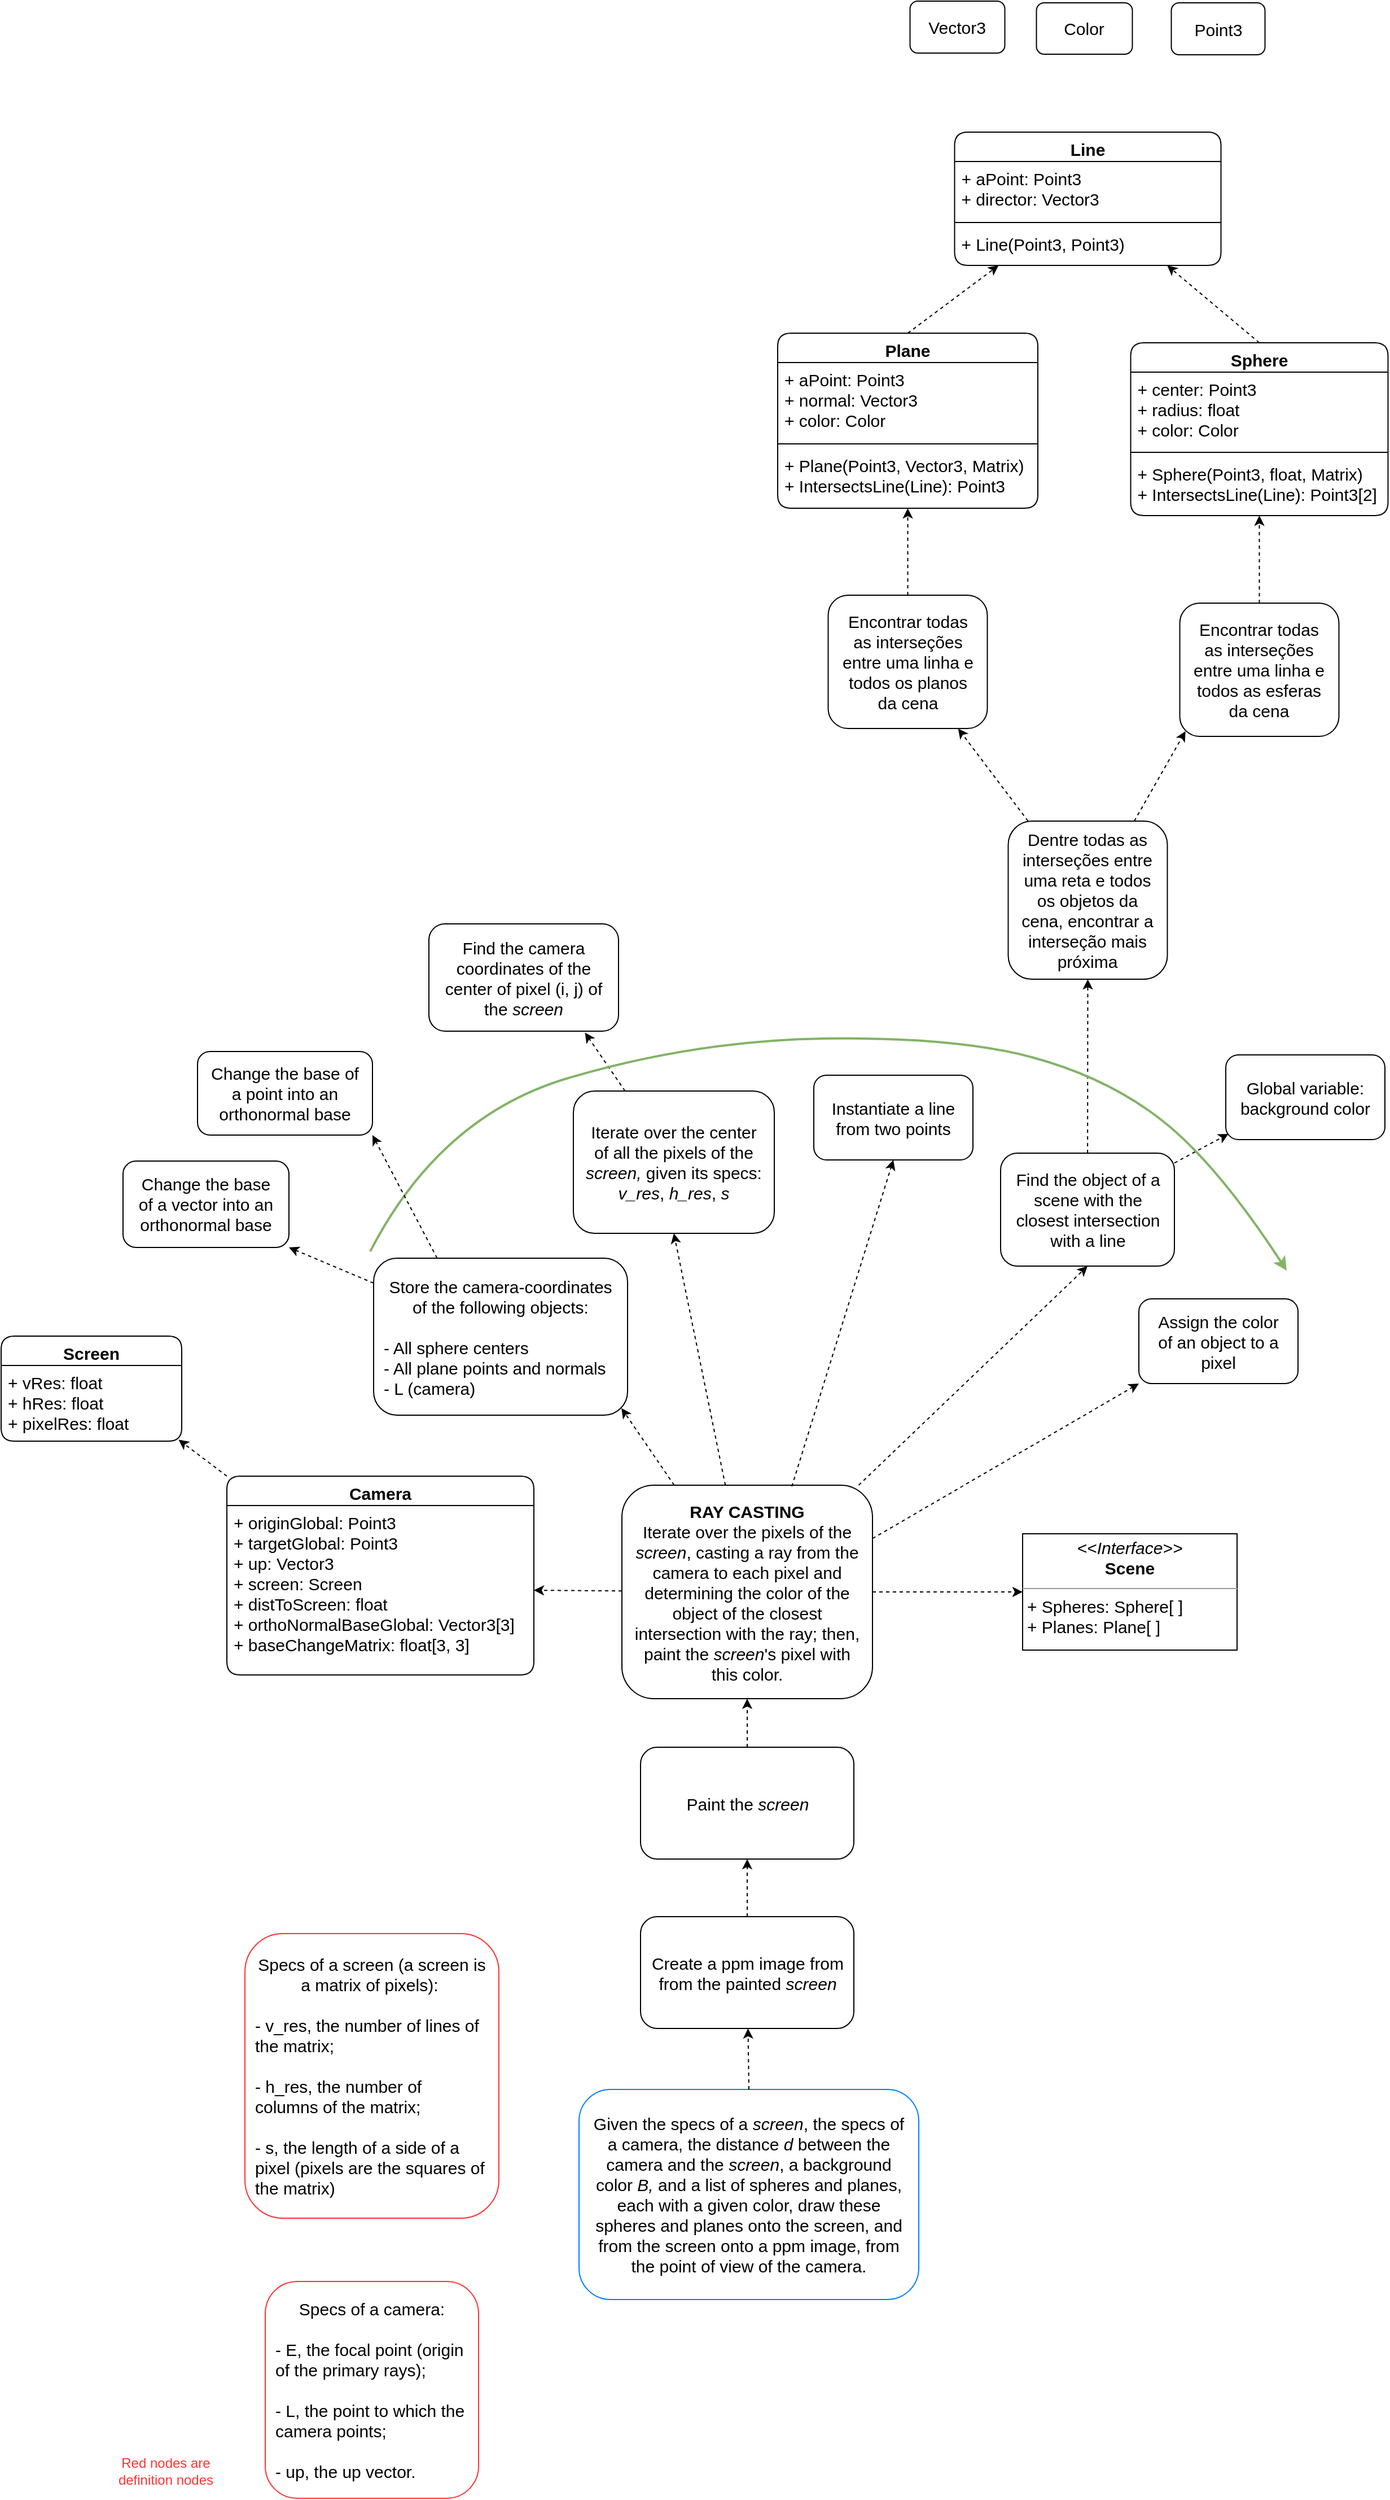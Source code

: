 <mxfile version="17.2.4" type="device"><diagram id="tfCngWxCZrHyIE2Hn7TY" name="Page-1"><mxGraphModel dx="1157" dy="1305" grid="0" gridSize="10" guides="1" tooltips="1" connect="1" arrows="1" fold="1" page="0" pageScale="1" pageWidth="2000" pageHeight="2000" math="0" shadow="0"><root><mxCell id="0"/><mxCell id="1" parent="0"/><mxCell id="rTyuxU-tB9MDMoF0Tk64-8" value="Given the specs of a &lt;i style=&quot;font-size: 15px&quot;&gt;screen&lt;/i&gt;, the specs of a camera,&amp;nbsp;the distance &lt;i style=&quot;font-size: 15px&quot;&gt;d&lt;/i&gt;&amp;nbsp;between the camera and the &lt;i&gt;screen&lt;/i&gt;, a background color &lt;i style=&quot;font-size: 15px&quot;&gt;B,&lt;/i&gt;&amp;nbsp;and a list of spheres and planes, each with a given color, draw these spheres and planes onto the screen, and from the screen onto a ppm image, from the point of view of the camera." style="text;html=1;strokeColor=#007FFF;fillColor=none;align=center;verticalAlign=middle;whiteSpace=wrap;rounded=1;fontSize=15;spacingLeft=8;spacingRight=8;" parent="1" vertex="1"><mxGeometry x="856" y="1725" width="301" height="186" as="geometry"/></mxCell><mxCell id="rTyuxU-tB9MDMoF0Tk64-12" value="Screen" style="swimlane;fontStyle=1;align=center;verticalAlign=top;childLayout=stackLayout;horizontal=1;startSize=26;horizontalStack=0;resizeParent=1;resizeParentMax=0;resizeLast=0;collapsible=1;marginBottom=0;rounded=1;fontSize=15;strokeColor=default;" parent="1" vertex="1"><mxGeometry x="344" y="1058" width="160" height="93" as="geometry"/></mxCell><mxCell id="rTyuxU-tB9MDMoF0Tk64-13" value="+ vRes: float&#10;+ hRes: float&#10;+ pixelRes: float" style="text;strokeColor=none;fillColor=none;align=left;verticalAlign=top;spacingLeft=4;spacingRight=4;overflow=hidden;rotatable=0;points=[[0,0.5],[1,0.5]];portConstraint=eastwest;rounded=1;fontSize=15;" parent="rTyuxU-tB9MDMoF0Tk64-12" vertex="1"><mxGeometry y="26" width="160" height="67" as="geometry"/></mxCell><mxCell id="FCfAwDTpxK7-JRyxvqGb-38" style="edgeStyle=none;rounded=0;orthogonalLoop=1;jettySize=auto;html=1;entryX=0.983;entryY=0.981;entryDx=0;entryDy=0;entryPerimeter=0;dashed=1;strokeWidth=1;exitX=0;exitY=0;exitDx=0;exitDy=0;" parent="1" source="rTyuxU-tB9MDMoF0Tk64-17" target="rTyuxU-tB9MDMoF0Tk64-13" edge="1"><mxGeometry relative="1" as="geometry"><mxPoint x="549.64" y="1103.482" as="targetPoint"/></mxGeometry></mxCell><mxCell id="rTyuxU-tB9MDMoF0Tk64-17" value="Camera" style="swimlane;fontStyle=1;align=center;verticalAlign=top;childLayout=stackLayout;horizontal=1;startSize=26;horizontalStack=0;resizeParent=1;resizeParentMax=0;resizeLast=0;collapsible=1;marginBottom=0;rounded=1;fontSize=15;strokeColor=default;" parent="1" vertex="1"><mxGeometry x="544" y="1182" width="272" height="176" as="geometry"/></mxCell><mxCell id="rTyuxU-tB9MDMoF0Tk64-18" value="+ originGlobal: Point3&#10;+ targetGlobal: Point3&#10;+ up: Vector3&#10;+ screen: Screen&#10;+ distToScreen: float&#10;+ orthoNormalBaseGlobal: Vector3[3]&#10;+ baseChangeMatrix: float[3, 3]" style="text;strokeColor=none;fillColor=none;align=left;verticalAlign=top;spacingLeft=4;spacingRight=4;overflow=hidden;rotatable=0;points=[[0,0.5],[1,0.5]];portConstraint=eastwest;rounded=1;fontSize=15;" parent="rTyuxU-tB9MDMoF0Tk64-17" vertex="1"><mxGeometry y="26" width="272" height="150" as="geometry"/></mxCell><mxCell id="rTyuxU-tB9MDMoF0Tk64-83" style="edgeStyle=none;rounded=0;orthogonalLoop=1;jettySize=auto;html=1;fontSize=15;exitX=0.5;exitY=0;exitDx=0;exitDy=0;dashed=1;entryX=0.5;entryY=1;entryDx=0;entryDy=0;" parent="1" source="rTyuxU-tB9MDMoF0Tk64-82" target="rTyuxU-tB9MDMoF0Tk64-22" edge="1"><mxGeometry relative="1" as="geometry"/></mxCell><mxCell id="rTyuxU-tB9MDMoF0Tk64-22" value="Sphere" style="swimlane;fontStyle=1;align=center;verticalAlign=top;childLayout=stackLayout;horizontal=1;startSize=26;horizontalStack=0;resizeParent=1;resizeParentMax=0;resizeLast=0;collapsible=1;marginBottom=0;rounded=1;fontSize=15;strokeColor=default;" parent="1" vertex="1"><mxGeometry x="1344.75" y="178.5" width="228" height="153" as="geometry"/></mxCell><mxCell id="rTyuxU-tB9MDMoF0Tk64-23" value="+ center: Point3&#10;+ radius: float&#10;+ color: Color" style="text;strokeColor=none;fillColor=none;align=left;verticalAlign=top;spacingLeft=4;spacingRight=4;overflow=hidden;rotatable=0;points=[[0,0.5],[1,0.5]];portConstraint=eastwest;rounded=1;fontSize=15;" parent="rTyuxU-tB9MDMoF0Tk64-22" vertex="1"><mxGeometry y="26" width="228" height="67" as="geometry"/></mxCell><mxCell id="rTyuxU-tB9MDMoF0Tk64-24" value="" style="line;strokeWidth=1;fillColor=none;align=left;verticalAlign=middle;spacingTop=-1;spacingLeft=3;spacingRight=3;rotatable=0;labelPosition=right;points=[];portConstraint=eastwest;rounded=1;fontSize=15;" parent="rTyuxU-tB9MDMoF0Tk64-22" vertex="1"><mxGeometry y="93" width="228" height="8" as="geometry"/></mxCell><mxCell id="rTyuxU-tB9MDMoF0Tk64-25" value="+ Sphere(Point3, float, Matrix)&#10;+ IntersectsLine(Line): Point3[2]" style="text;strokeColor=none;fillColor=none;align=left;verticalAlign=top;spacingLeft=4;spacingRight=4;overflow=hidden;rotatable=0;points=[[0,0.5],[1,0.5]];portConstraint=eastwest;rounded=1;fontSize=15;" parent="rTyuxU-tB9MDMoF0Tk64-22" vertex="1"><mxGeometry y="101" width="228" height="52" as="geometry"/></mxCell><mxCell id="rTyuxU-tB9MDMoF0Tk64-84" style="edgeStyle=none;rounded=0;orthogonalLoop=1;jettySize=auto;html=1;fontSize=15;exitX=0.5;exitY=0;exitDx=0;exitDy=0;dashed=1;" parent="1" source="rTyuxU-tB9MDMoF0Tk64-57" target="rTyuxU-tB9MDMoF0Tk64-26" edge="1"><mxGeometry relative="1" as="geometry"/></mxCell><mxCell id="rTyuxU-tB9MDMoF0Tk64-26" value="Plane" style="swimlane;fontStyle=1;align=center;verticalAlign=top;childLayout=stackLayout;horizontal=1;startSize=26;horizontalStack=0;resizeParent=1;resizeParentMax=0;resizeLast=0;collapsible=1;marginBottom=0;rounded=1;fontSize=15;strokeColor=default;" parent="1" vertex="1"><mxGeometry x="1032.0" y="170" width="230.5" height="155" as="geometry"/></mxCell><mxCell id="rTyuxU-tB9MDMoF0Tk64-27" value="+ aPoint: Point3&#10;+ normal: Vector3&#10;+ color: Color" style="text;strokeColor=none;fillColor=none;align=left;verticalAlign=top;spacingLeft=4;spacingRight=4;overflow=hidden;rotatable=0;points=[[0,0.5],[1,0.5]];portConstraint=eastwest;rounded=1;fontSize=15;" parent="rTyuxU-tB9MDMoF0Tk64-26" vertex="1"><mxGeometry y="26" width="230.5" height="68" as="geometry"/></mxCell><mxCell id="rTyuxU-tB9MDMoF0Tk64-28" value="" style="line;strokeWidth=1;fillColor=none;align=left;verticalAlign=middle;spacingTop=-1;spacingLeft=3;spacingRight=3;rotatable=0;labelPosition=right;points=[];portConstraint=eastwest;rounded=1;fontSize=15;" parent="rTyuxU-tB9MDMoF0Tk64-26" vertex="1"><mxGeometry y="94" width="230.5" height="8" as="geometry"/></mxCell><mxCell id="rTyuxU-tB9MDMoF0Tk64-29" value="+ Plane(Point3, Vector3, Matrix)&#10;+ IntersectsLine(Line): Point3" style="text;strokeColor=none;fillColor=none;align=left;verticalAlign=top;spacingLeft=4;spacingRight=4;overflow=hidden;rotatable=0;points=[[0,0.5],[1,0.5]];portConstraint=eastwest;rounded=1;fontSize=15;" parent="rTyuxU-tB9MDMoF0Tk64-26" vertex="1"><mxGeometry y="102" width="230.5" height="53" as="geometry"/></mxCell><mxCell id="rTyuxU-tB9MDMoF0Tk64-55" style="edgeStyle=none;rounded=0;orthogonalLoop=1;jettySize=auto;html=1;fontSize=15;dashed=1;exitX=0.5;exitY=0;exitDx=0;exitDy=0;" parent="1" source="rTyuxU-tB9MDMoF0Tk64-8" target="rTyuxU-tB9MDMoF0Tk64-33" edge="1"><mxGeometry relative="1" as="geometry"/></mxCell><mxCell id="mPbjNwdtMVBSxrc8tQmg-3" style="edgeStyle=orthogonalEdgeStyle;rounded=0;orthogonalLoop=1;jettySize=auto;html=1;entryX=0.5;entryY=1;entryDx=0;entryDy=0;dashed=1;" edge="1" parent="1" source="rTyuxU-tB9MDMoF0Tk64-33" target="mPbjNwdtMVBSxrc8tQmg-2"><mxGeometry relative="1" as="geometry"/></mxCell><mxCell id="rTyuxU-tB9MDMoF0Tk64-33" value="Create a ppm image from from the painted &lt;i&gt;screen&lt;/i&gt;" style="text;html=1;strokeColor=default;fillColor=none;align=center;verticalAlign=middle;whiteSpace=wrap;rounded=1;fontSize=15;spacingLeft=8;spacingRight=8;" parent="1" vertex="1"><mxGeometry x="910.5" y="1572" width="189" height="99" as="geometry"/></mxCell><mxCell id="rTyuxU-tB9MDMoF0Tk64-87" style="edgeStyle=none;rounded=0;orthogonalLoop=1;jettySize=auto;html=1;fontSize=15;dashed=1;" parent="1" source="rTyuxU-tB9MDMoF0Tk64-85" target="rTyuxU-tB9MDMoF0Tk64-57" edge="1"><mxGeometry relative="1" as="geometry"/></mxCell><mxCell id="rTyuxU-tB9MDMoF0Tk64-57" value="Encontrar todas as interseções entre uma linha e todos os planos da cena" style="text;html=1;strokeColor=default;fillColor=none;align=center;verticalAlign=middle;whiteSpace=wrap;rounded=1;fontSize=15;spacingLeft=8;spacingRight=8;" parent="1" vertex="1"><mxGeometry x="1076.75" y="402" width="141" height="118" as="geometry"/></mxCell><mxCell id="rTyuxU-tB9MDMoF0Tk64-75" style="edgeStyle=none;rounded=0;orthogonalLoop=1;jettySize=auto;html=1;fontSize=15;exitX=0.5;exitY=0;exitDx=0;exitDy=0;dashed=1;" parent="1" source="rTyuxU-tB9MDMoF0Tk64-22" target="rTyuxU-tB9MDMoF0Tk64-71" edge="1"><mxGeometry relative="1" as="geometry"/></mxCell><mxCell id="rTyuxU-tB9MDMoF0Tk64-81" style="edgeStyle=none;rounded=0;orthogonalLoop=1;jettySize=auto;html=1;fontSize=15;exitX=0.5;exitY=0;exitDx=0;exitDy=0;dashed=1;" parent="1" source="rTyuxU-tB9MDMoF0Tk64-26" target="rTyuxU-tB9MDMoF0Tk64-71" edge="1"><mxGeometry relative="1" as="geometry"/></mxCell><mxCell id="rTyuxU-tB9MDMoF0Tk64-71" value="Line" style="swimlane;fontStyle=1;align=center;verticalAlign=top;childLayout=stackLayout;horizontal=1;startSize=26;horizontalStack=0;resizeParent=1;resizeParentMax=0;resizeLast=0;collapsible=1;marginBottom=0;rounded=1;fontSize=15;strokeColor=default;" parent="1" vertex="1"><mxGeometry x="1188.75" y="-8" width="236" height="118" as="geometry"/></mxCell><mxCell id="rTyuxU-tB9MDMoF0Tk64-72" value="+ aPoint: Point3&#10;+ director: Vector3" style="text;strokeColor=none;fillColor=none;align=left;verticalAlign=top;spacingLeft=4;spacingRight=4;overflow=hidden;rotatable=0;points=[[0,0.5],[1,0.5]];portConstraint=eastwest;rounded=1;fontSize=15;" parent="rTyuxU-tB9MDMoF0Tk64-71" vertex="1"><mxGeometry y="26" width="236" height="50" as="geometry"/></mxCell><mxCell id="rTyuxU-tB9MDMoF0Tk64-73" value="" style="line;strokeWidth=1;fillColor=none;align=left;verticalAlign=middle;spacingTop=-1;spacingLeft=3;spacingRight=3;rotatable=0;labelPosition=right;points=[];portConstraint=eastwest;rounded=1;fontSize=15;" parent="rTyuxU-tB9MDMoF0Tk64-71" vertex="1"><mxGeometry y="76" width="236" height="8" as="geometry"/></mxCell><mxCell id="rTyuxU-tB9MDMoF0Tk64-74" value="+ Line(Point3, Point3)" style="text;strokeColor=none;fillColor=none;align=left;verticalAlign=top;spacingLeft=4;spacingRight=4;overflow=hidden;rotatable=0;points=[[0,0.5],[1,0.5]];portConstraint=eastwest;rounded=1;fontSize=15;" parent="rTyuxU-tB9MDMoF0Tk64-71" vertex="1"><mxGeometry y="84" width="236" height="34" as="geometry"/></mxCell><mxCell id="rTyuxU-tB9MDMoF0Tk64-88" style="edgeStyle=none;rounded=0;orthogonalLoop=1;jettySize=auto;html=1;fontSize=15;exitX=0.792;exitY=0;exitDx=0;exitDy=0;exitPerimeter=0;dashed=1;entryX=0.036;entryY=0.961;entryDx=0;entryDy=0;entryPerimeter=0;" parent="1" source="rTyuxU-tB9MDMoF0Tk64-85" target="rTyuxU-tB9MDMoF0Tk64-82" edge="1"><mxGeometry relative="1" as="geometry"/></mxCell><mxCell id="rTyuxU-tB9MDMoF0Tk64-82" value="Encontrar todas as interseções entre uma linha e todos as esferas da cena" style="text;html=1;strokeColor=default;fillColor=none;align=center;verticalAlign=middle;whiteSpace=wrap;rounded=1;fontSize=15;spacingLeft=8;spacingRight=8;" parent="1" vertex="1"><mxGeometry x="1388.25" y="409" width="141" height="118" as="geometry"/></mxCell><mxCell id="rTyuxU-tB9MDMoF0Tk64-85" value="Dentre todas as interseções entre uma reta e todos os objetos da cena, encontrar a interseção mais próxima" style="text;html=1;strokeColor=default;fillColor=none;align=center;verticalAlign=middle;whiteSpace=wrap;rounded=1;fontSize=15;spacingLeft=8;spacingRight=8;" parent="1" vertex="1"><mxGeometry x="1236.25" y="602" width="141" height="140" as="geometry"/></mxCell><mxCell id="FCfAwDTpxK7-JRyxvqGb-6" value="&lt;p style=&quot;margin: 4px 0px 0px ; text-align: center ; font-size: 15px&quot;&gt;&lt;font style=&quot;font-size: 15px&quot;&gt;&lt;i&gt;&amp;lt;&amp;lt;Interface&amp;gt;&amp;gt;&lt;/i&gt;&lt;br&gt;&lt;b&gt;Scene&lt;/b&gt;&lt;/font&gt;&lt;/p&gt;&lt;hr size=&quot;1&quot; style=&quot;font-size: 15px&quot;&gt;&lt;p style=&quot;margin: 0px 0px 0px 4px ; font-size: 15px&quot;&gt;&lt;font style=&quot;font-size: 15px&quot;&gt;+ Spheres: Sphere[ ]&lt;br&gt;+ Planes: Plane[ ]&lt;/font&gt;&lt;/p&gt;&lt;p style=&quot;margin: 0px 0px 0px 4px ; font-size: 15px&quot;&gt;&lt;br&gt;&lt;/p&gt;" style="verticalAlign=top;align=left;overflow=fill;fontSize=12;fontFamily=Helvetica;html=1;" parent="1" vertex="1"><mxGeometry x="1249" y="1233" width="190" height="103" as="geometry"/></mxCell><mxCell id="FCfAwDTpxK7-JRyxvqGb-12" style="edgeStyle=none;rounded=0;orthogonalLoop=1;jettySize=auto;html=1;entryX=0.823;entryY=1.013;entryDx=0;entryDy=0;entryPerimeter=0;dashed=1;" parent="1" source="FCfAwDTpxK7-JRyxvqGb-8" target="FCfAwDTpxK7-JRyxvqGb-11" edge="1"><mxGeometry relative="1" as="geometry"/></mxCell><mxCell id="FCfAwDTpxK7-JRyxvqGb-8" value="Iterate over the center of all the pixels of the &lt;i&gt;screen, &lt;/i&gt;given its specs: &lt;i&gt;v_res&lt;/i&gt;, &lt;i&gt;h_res&lt;/i&gt;, &lt;i&gt;s&lt;/i&gt;" style="text;html=1;strokeColor=default;fillColor=none;align=center;verticalAlign=middle;whiteSpace=wrap;rounded=1;fontSize=15;spacingLeft=8;spacingRight=8;" parent="1" vertex="1"><mxGeometry x="851" y="841" width="178" height="126" as="geometry"/></mxCell><mxCell id="FCfAwDTpxK7-JRyxvqGb-11" value="Find the camera coordinates of the center of pixel (i, j) of the &lt;i&gt;screen&lt;/i&gt;" style="text;html=1;strokeColor=default;fillColor=none;align=center;verticalAlign=middle;whiteSpace=wrap;rounded=1;fontSize=15;spacingLeft=8;spacingRight=8;" parent="1" vertex="1"><mxGeometry x="723" y="693" width="168" height="95" as="geometry"/></mxCell><mxCell id="FCfAwDTpxK7-JRyxvqGb-18" value="Global variable: background color" style="text;html=1;strokeColor=default;fillColor=none;align=center;verticalAlign=middle;whiteSpace=wrap;rounded=1;fontSize=15;spacingLeft=8;spacingRight=8;" parent="1" vertex="1"><mxGeometry x="1429" y="809" width="141" height="75" as="geometry"/></mxCell><mxCell id="FCfAwDTpxK7-JRyxvqGb-19" value="Instantiate a line from two points" style="text;html=1;strokeColor=default;fillColor=none;align=center;verticalAlign=middle;whiteSpace=wrap;rounded=1;fontSize=15;spacingLeft=8;spacingRight=8;" parent="1" vertex="1"><mxGeometry x="1064" y="827" width="141" height="75" as="geometry"/></mxCell><mxCell id="FCfAwDTpxK7-JRyxvqGb-35" style="edgeStyle=none;rounded=0;orthogonalLoop=1;jettySize=auto;html=1;entryX=0.017;entryY=0.933;entryDx=0;entryDy=0;strokeWidth=1;dashed=1;entryPerimeter=0;" parent="1" source="FCfAwDTpxK7-JRyxvqGb-28" target="FCfAwDTpxK7-JRyxvqGb-18" edge="1"><mxGeometry relative="1" as="geometry"/></mxCell><mxCell id="FCfAwDTpxK7-JRyxvqGb-36" style="edgeStyle=none;rounded=0;orthogonalLoop=1;jettySize=auto;html=1;entryX=0.5;entryY=1;entryDx=0;entryDy=0;dashed=1;strokeWidth=1;" parent="1" source="FCfAwDTpxK7-JRyxvqGb-28" target="rTyuxU-tB9MDMoF0Tk64-85" edge="1"><mxGeometry relative="1" as="geometry"/></mxCell><mxCell id="FCfAwDTpxK7-JRyxvqGb-28" value="Find the object of a scene with the closest intersection with a line" style="text;html=1;strokeColor=default;fillColor=none;align=center;verticalAlign=middle;whiteSpace=wrap;rounded=1;fontSize=15;spacingLeft=8;spacingRight=8;" parent="1" vertex="1"><mxGeometry x="1229.5" y="896" width="154" height="100" as="geometry"/></mxCell><mxCell id="FCfAwDTpxK7-JRyxvqGb-29" style="edgeStyle=none;rounded=0;orthogonalLoop=1;jettySize=auto;html=1;entryX=0.5;entryY=1;entryDx=0;entryDy=0;dashed=1;" parent="1" source="rTyuxU-tB9MDMoF0Tk64-31" target="FCfAwDTpxK7-JRyxvqGb-28" edge="1"><mxGeometry relative="1" as="geometry"/></mxCell><mxCell id="FCfAwDTpxK7-JRyxvqGb-30" value="Assign the color of an object to a pixel" style="text;html=1;strokeColor=default;fillColor=none;align=center;verticalAlign=middle;whiteSpace=wrap;rounded=1;fontSize=15;spacingLeft=8;spacingRight=8;" parent="1" vertex="1"><mxGeometry x="1352" y="1025" width="141" height="75" as="geometry"/></mxCell><mxCell id="FCfAwDTpxK7-JRyxvqGb-34" value="" style="curved=1;endArrow=classic;html=1;rounded=0;strokeWidth=2;fillColor=#d5e8d4;strokeColor=#82b366;" parent="1" edge="1"><mxGeometry width="50" height="50" relative="1" as="geometry"><mxPoint x="671" y="983" as="sourcePoint"/><mxPoint x="1483" y="1000" as="targetPoint"/><Array as="points"><mxPoint x="733" y="863"/><mxPoint x="960" y="796"/><mxPoint x="1190" y="793"/><mxPoint x="1324" y="829"/><mxPoint x="1421" y="905"/></Array></mxGeometry></mxCell><mxCell id="FCfAwDTpxK7-JRyxvqGb-40" style="edgeStyle=none;rounded=0;orthogonalLoop=1;jettySize=auto;html=1;entryX=1;entryY=0.5;entryDx=0;entryDy=0;dashed=1;strokeWidth=1;" parent="1" source="rTyuxU-tB9MDMoF0Tk64-31" target="rTyuxU-tB9MDMoF0Tk64-18" edge="1"><mxGeometry relative="1" as="geometry"/></mxCell><mxCell id="mPbjNwdtMVBSxrc8tQmg-9" style="edgeStyle=none;rounded=0;orthogonalLoop=1;jettySize=auto;html=1;exitX=0.678;exitY=0.006;exitDx=0;exitDy=0;entryX=0.5;entryY=1;entryDx=0;entryDy=0;dashed=1;fontSize=15;fontColor=#FF3333;strokeColor=#000000;exitPerimeter=0;" edge="1" parent="1" source="rTyuxU-tB9MDMoF0Tk64-31" target="FCfAwDTpxK7-JRyxvqGb-19"><mxGeometry relative="1" as="geometry"/></mxCell><mxCell id="mPbjNwdtMVBSxrc8tQmg-10" style="edgeStyle=none;rounded=0;orthogonalLoop=1;jettySize=auto;html=1;entryX=0.5;entryY=1;entryDx=0;entryDy=0;dashed=1;fontSize=15;fontColor=#FF3333;strokeColor=#000000;" edge="1" parent="1" source="rTyuxU-tB9MDMoF0Tk64-31" target="FCfAwDTpxK7-JRyxvqGb-8"><mxGeometry relative="1" as="geometry"/></mxCell><mxCell id="mPbjNwdtMVBSxrc8tQmg-12" style="edgeStyle=none;rounded=0;orthogonalLoop=1;jettySize=auto;html=1;entryX=0;entryY=0.5;entryDx=0;entryDy=0;dashed=1;fontSize=15;fontColor=#FF3333;strokeColor=#000000;" edge="1" parent="1" source="rTyuxU-tB9MDMoF0Tk64-31" target="FCfAwDTpxK7-JRyxvqGb-6"><mxGeometry relative="1" as="geometry"/></mxCell><mxCell id="mPbjNwdtMVBSxrc8tQmg-13" style="edgeStyle=none;rounded=0;orthogonalLoop=1;jettySize=auto;html=1;exitX=1;exitY=0.25;exitDx=0;exitDy=0;entryX=0;entryY=1;entryDx=0;entryDy=0;dashed=1;fontSize=15;fontColor=#FF3333;strokeColor=#000000;" edge="1" parent="1" source="rTyuxU-tB9MDMoF0Tk64-31" target="FCfAwDTpxK7-JRyxvqGb-30"><mxGeometry relative="1" as="geometry"/></mxCell><mxCell id="mPbjNwdtMVBSxrc8tQmg-14" style="edgeStyle=none;rounded=0;orthogonalLoop=1;jettySize=auto;html=1;entryX=0.976;entryY=0.955;entryDx=0;entryDy=0;dashed=1;fontSize=15;fontColor=#FF3333;strokeColor=#000000;entryPerimeter=0;" edge="1" parent="1" source="rTyuxU-tB9MDMoF0Tk64-31" target="mPbjNwdtMVBSxrc8tQmg-11"><mxGeometry relative="1" as="geometry"/></mxCell><mxCell id="rTyuxU-tB9MDMoF0Tk64-31" value="&lt;b&gt;RAY CASTING&lt;/b&gt;&lt;br&gt;Iterate over the pixels of the &lt;i&gt;screen&lt;/i&gt;, casting a ray from the camera to each pixel and determining the color of the object of the closest intersection with the ray; then, paint the &lt;i&gt;screen&lt;/i&gt;'s pixel with this color." style="text;html=1;strokeColor=default;fillColor=none;align=center;verticalAlign=middle;whiteSpace=wrap;rounded=1;fontSize=15;spacingLeft=8;spacingRight=8;" parent="1" vertex="1"><mxGeometry x="894" y="1190" width="222" height="189" as="geometry"/></mxCell><mxCell id="FCfAwDTpxK7-JRyxvqGb-44" value="Point3" style="text;html=1;strokeColor=default;fillColor=none;align=center;verticalAlign=middle;whiteSpace=wrap;rounded=1;fontSize=15;spacingLeft=8;spacingRight=8;" parent="1" vertex="1"><mxGeometry x="1380.75" y="-122.5" width="83" height="46" as="geometry"/></mxCell><mxCell id="FCfAwDTpxK7-JRyxvqGb-45" value="Vector3" style="text;html=1;strokeColor=default;fillColor=none;align=center;verticalAlign=middle;whiteSpace=wrap;rounded=1;fontSize=15;spacingLeft=8;spacingRight=8;" parent="1" vertex="1"><mxGeometry x="1149.25" y="-124" width="84" height="46" as="geometry"/></mxCell><mxCell id="FCfAwDTpxK7-JRyxvqGb-46" value="Color" style="text;html=1;strokeColor=default;fillColor=none;align=center;verticalAlign=middle;whiteSpace=wrap;rounded=1;fontSize=15;spacingLeft=8;spacingRight=8;" parent="1" vertex="1"><mxGeometry x="1261.25" y="-122.5" width="85" height="45.5" as="geometry"/></mxCell><mxCell id="mPbjNwdtMVBSxrc8tQmg-1" value="Specs of a screen (a screen is a matrix of pixels):&amp;nbsp;&lt;br&gt;&lt;br&gt;&lt;div style=&quot;text-align: left ; line-height: 1.2&quot;&gt;- v_res, the number of lines of the matrix;&lt;/div&gt;&lt;div style=&quot;text-align: left ; line-height: 1.2&quot;&gt;&lt;br&gt;&lt;/div&gt;&lt;div style=&quot;text-align: left&quot;&gt;- h_res, the number of columns of the matrix;&lt;/div&gt;&lt;div style=&quot;text-align: left&quot;&gt;&lt;br&gt;&lt;/div&gt;&lt;div style=&quot;text-align: left&quot;&gt;- s, the length of a side of a pixel (pixels are the squares of the matrix)&lt;/div&gt;" style="text;html=1;strokeColor=#FF3333;fillColor=none;align=center;verticalAlign=middle;whiteSpace=wrap;rounded=1;fontSize=15;spacingLeft=8;spacingRight=8;" vertex="1" parent="1"><mxGeometry x="560" y="1587" width="225" height="252" as="geometry"/></mxCell><mxCell id="mPbjNwdtMVBSxrc8tQmg-4" style="edgeStyle=orthogonalEdgeStyle;rounded=0;orthogonalLoop=1;jettySize=auto;html=1;entryX=0.5;entryY=1;entryDx=0;entryDy=0;dashed=1;" edge="1" parent="1" source="mPbjNwdtMVBSxrc8tQmg-2" target="rTyuxU-tB9MDMoF0Tk64-31"><mxGeometry relative="1" as="geometry"/></mxCell><mxCell id="mPbjNwdtMVBSxrc8tQmg-2" value="Paint the &lt;i&gt;screen&lt;/i&gt;" style="text;html=1;strokeColor=default;fillColor=none;align=center;verticalAlign=middle;whiteSpace=wrap;rounded=1;fontSize=15;spacingLeft=8;spacingRight=8;" vertex="1" parent="1"><mxGeometry x="910.5" y="1422" width="189" height="99" as="geometry"/></mxCell><mxCell id="mPbjNwdtMVBSxrc8tQmg-5" value="Specs of a camera:&lt;br&gt;&lt;br&gt;&lt;div style=&quot;text-align: left&quot;&gt;&lt;span&gt;- E, the focal point (origin of the primary rays);&amp;nbsp;&lt;/span&gt;&lt;/div&gt;&lt;div style=&quot;text-align: left&quot;&gt;&lt;span&gt;&lt;br&gt;&lt;/span&gt;&lt;/div&gt;&lt;div style=&quot;text-align: left&quot;&gt;&lt;span&gt;- L, the point to which the camera points;&lt;/span&gt;&lt;/div&gt;&lt;div style=&quot;text-align: left&quot;&gt;&lt;span&gt;&lt;br&gt;&lt;/span&gt;&lt;/div&gt;&lt;div style=&quot;text-align: left&quot;&gt;&lt;span&gt;- up, the up vector.&lt;/span&gt;&lt;/div&gt;" style="text;html=1;strokeColor=#FF3333;fillColor=none;align=center;verticalAlign=middle;whiteSpace=wrap;rounded=1;fontSize=15;spacingLeft=8;spacingRight=8;" vertex="1" parent="1"><mxGeometry x="578" y="1895" width="189" height="192" as="geometry"/></mxCell><mxCell id="mPbjNwdtMVBSxrc8tQmg-6" value="&lt;font color=&quot;#ff3333&quot;&gt;Red nodes are definition nodes&lt;/font&gt;" style="text;html=1;strokeColor=none;fillColor=none;align=center;verticalAlign=middle;whiteSpace=wrap;rounded=0;" vertex="1" parent="1"><mxGeometry x="443" y="2038" width="94" height="49" as="geometry"/></mxCell><mxCell id="mPbjNwdtMVBSxrc8tQmg-17" style="edgeStyle=none;rounded=0;orthogonalLoop=1;jettySize=auto;html=1;entryX=1;entryY=1;entryDx=0;entryDy=0;dashed=1;fontSize=15;fontColor=#FF3333;strokeColor=#000000;" edge="1" parent="1" source="mPbjNwdtMVBSxrc8tQmg-11" target="mPbjNwdtMVBSxrc8tQmg-16"><mxGeometry relative="1" as="geometry"/></mxCell><mxCell id="mPbjNwdtMVBSxrc8tQmg-18" style="edgeStyle=none;rounded=0;orthogonalLoop=1;jettySize=auto;html=1;exitX=0.25;exitY=0;exitDx=0;exitDy=0;entryX=1;entryY=1;entryDx=0;entryDy=0;dashed=1;fontSize=15;fontColor=#FF3333;strokeColor=#000000;" edge="1" parent="1" source="mPbjNwdtMVBSxrc8tQmg-11" target="mPbjNwdtMVBSxrc8tQmg-15"><mxGeometry relative="1" as="geometry"/></mxCell><mxCell id="mPbjNwdtMVBSxrc8tQmg-11" value="Store the camera-coordinates of the following objects:&lt;br&gt;&lt;br&gt;&lt;div style=&quot;text-align: left&quot;&gt;&lt;span&gt;- All sphere centers&lt;/span&gt;&lt;/div&gt;&lt;div style=&quot;text-align: left&quot;&gt;&lt;span&gt;- All plane points and normals&lt;/span&gt;&lt;/div&gt;&lt;div style=&quot;text-align: left&quot;&gt;&lt;span&gt;- L (camera)&lt;/span&gt;&lt;/div&gt;" style="text;html=1;strokeColor=default;fillColor=none;align=center;verticalAlign=middle;whiteSpace=wrap;rounded=1;fontSize=15;spacingLeft=8;spacingRight=8;" vertex="1" parent="1"><mxGeometry x="674" y="989" width="225" height="139" as="geometry"/></mxCell><mxCell id="mPbjNwdtMVBSxrc8tQmg-15" value="Change the base of a point into an orthonormal base" style="text;html=1;strokeColor=default;fillColor=none;align=center;verticalAlign=middle;whiteSpace=wrap;rounded=1;fontSize=15;spacingLeft=8;spacingRight=8;" vertex="1" parent="1"><mxGeometry x="518" y="806" width="155" height="74" as="geometry"/></mxCell><mxCell id="mPbjNwdtMVBSxrc8tQmg-16" value="Change the base of a vector into an orthonormal base" style="text;html=1;strokeColor=default;fillColor=none;align=center;verticalAlign=middle;whiteSpace=wrap;rounded=1;fontSize=15;spacingLeft=8;spacingRight=8;" vertex="1" parent="1"><mxGeometry x="452" y="903" width="147" height="76.5" as="geometry"/></mxCell></root></mxGraphModel></diagram></mxfile>